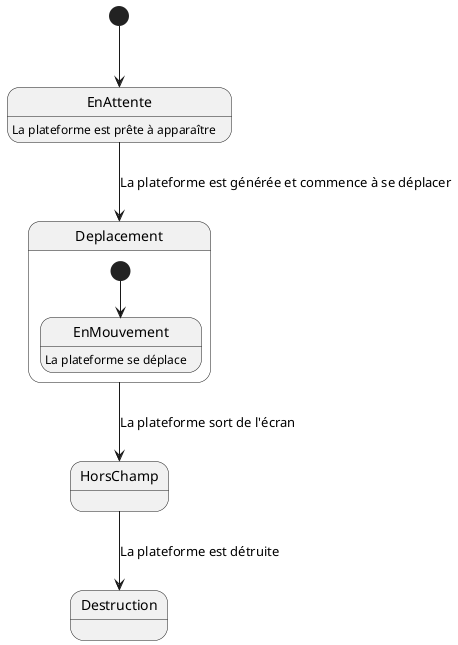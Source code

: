 @startuml PlatformState
[*] --> EnAttente
EnAttente : La plateforme est prête à apparaître

EnAttente --> Deplacement : La plateforme est générée et commence à se déplacer
Deplacement --> HorsChamp : La plateforme sort de l'écran
HorsChamp --> Destruction : La plateforme est détruite

state Deplacement {
    [*] --> EnMouvement
    EnMouvement : La plateforme se déplace
}
@enduml
